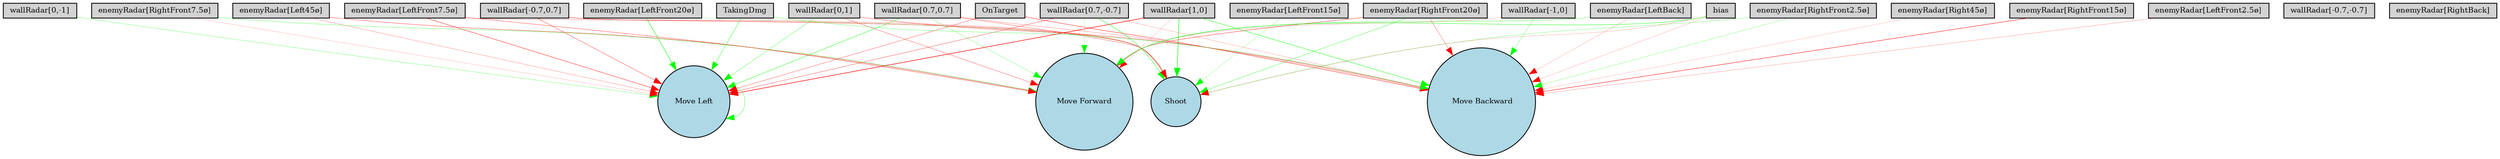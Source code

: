 digraph {
	node [fontsize=9 height=0.2 shape=circle width=0.2]
	"wallRadar[1,0]" [fillcolor=lightgray shape=box style=filled]
	"wallRadar[0,1]" [fillcolor=lightgray shape=box style=filled]
	"wallRadar[-1,0]" [fillcolor=lightgray shape=box style=filled]
	"wallRadar[0,-1]" [fillcolor=lightgray shape=box style=filled]
	"wallRadar[0.7,0.7]" [fillcolor=lightgray shape=box style=filled]
	"wallRadar[-0.7,0.7]" [fillcolor=lightgray shape=box style=filled]
	"wallRadar[-0.7,-0.7]" [fillcolor=lightgray shape=box style=filled]
	"wallRadar[0.7,-0.7]" [fillcolor=lightgray shape=box style=filled]
	"enemyRadar[RightBack]" [fillcolor=lightgray shape=box style=filled]
	"enemyRadar[LeftBack]" [fillcolor=lightgray shape=box style=filled]
	"enemyRadar[Right45ø]" [fillcolor=lightgray shape=box style=filled]
	"enemyRadar[Left45ø]" [fillcolor=lightgray shape=box style=filled]
	"enemyRadar[RightFront20ø]" [fillcolor=lightgray shape=box style=filled]
	"enemyRadar[LeftFront20ø]" [fillcolor=lightgray shape=box style=filled]
	"enemyRadar[RightFront15ø]" [fillcolor=lightgray shape=box style=filled]
	"enemyRadar[LeftFront15ø]" [fillcolor=lightgray shape=box style=filled]
	"enemyRadar[RightFront7.5ø]" [fillcolor=lightgray shape=box style=filled]
	"enemyRadar[LeftFront7.5ø]" [fillcolor=lightgray shape=box style=filled]
	"enemyRadar[RightFront2.5ø]" [fillcolor=lightgray shape=box style=filled]
	"enemyRadar[LeftFront2.5ø]" [fillcolor=lightgray shape=box style=filled]
	OnTarget [fillcolor=lightgray shape=box style=filled]
	TakingDmg [fillcolor=lightgray shape=box style=filled]
	bias [fillcolor=lightgray shape=box style=filled]
	Shoot [fillcolor=lightblue style=filled]
	"Move Forward" [fillcolor=lightblue style=filled]
	" Move Backward" [fillcolor=lightblue style=filled]
	"Move Left" [fillcolor=lightblue style=filled]
	"wallRadar[-1,0]" -> "Move Forward" [color=red penwidth=0.16762149389216865 style=solid]
	"wallRadar[0.7,-0.7]" -> " Move Backward" [color=red penwidth=0.16227117247105155 style=solid]
	"wallRadar[0.7,0.7]" -> "Move Forward" [color=green penwidth=0.22817570467963053 style=solid]
	"enemyRadar[RightFront7.5ø]" -> "Move Left" [color=red penwidth=0.12910188604222458 style=solid]
	"wallRadar[0.7,0.7]" -> " Move Backward" [color=red penwidth=0.20324926944328164 style=solid]
	"wallRadar[-0.7,0.7]" -> Shoot [color=red penwidth=0.40985627737866803 style=solid]
	"enemyRadar[LeftFront20ø]" -> "Move Left" [color=green penwidth=0.5294776975976693 style=solid]
	"wallRadar[0.7,-0.7]" -> "Move Left" [color=red penwidth=0.2989524201593655 style=solid]
	bias -> "Move Forward" [color=green penwidth=0.4082374927104414 style=solid]
	"enemyRadar[RightFront20ø]" -> "Move Forward" [color=red penwidth=0.37083624466860476 style=solid]
	TakingDmg -> "Move Left" [color=green penwidth=0.3862371224828456 style=solid]
	bias -> " Move Backward" [color=red penwidth=0.1391084822638624 style=solid]
	"enemyRadar[LeftFront20ø]" -> Shoot [color=green penwidth=0.15139009627160463 style=solid]
	"wallRadar[1,0]" -> Shoot [color=green penwidth=0.6003701544595729 style=solid]
	"enemyRadar[Left45ø]" -> "Move Forward" [color=red penwidth=0.3378501596315876 style=solid]
	"enemyRadar[RightFront7.5ø]" -> "Move Forward" [color=green penwidth=0.2772745341501141 style=solid]
	"wallRadar[0,1]" -> "Move Left" [color=green penwidth=0.29239747796034055 style=solid]
	"enemyRadar[LeftFront7.5ø]" -> "Move Left" [color=red penwidth=0.40494837470107714 style=solid]
	OnTarget -> " Move Backward" [color=red penwidth=0.4109157176477416 style=solid]
	"wallRadar[0.7,0.7]" -> Shoot [color=red penwidth=0.27496243557901745 style=solid]
	"enemyRadar[RightFront2.5ø]" -> " Move Backward" [color=green penwidth=0.21380348135180374 style=solid]
	"enemyRadar[Right45ø]" -> " Move Backward" [color=red penwidth=0.12561558133391856 style=solid]
	"Move Left" -> "Move Left" [color=green penwidth=0.33184569926942786 style=solid]
	"enemyRadar[LeftBack]" -> " Move Backward" [color=red penwidth=0.14786058905538205 style=solid]
	"wallRadar[0,-1]" -> "Move Left" [color=green penwidth=0.24555211501436489 style=solid]
	"wallRadar[0.7,0.7]" -> "Move Left" [color=green penwidth=0.40332989269137687 style=solid]
	OnTarget -> "Move Left" [color=red penwidth=0.27568242074122895 style=solid]
	"wallRadar[0.7,-0.7]" -> Shoot [color=green penwidth=0.4236654567893433 style=solid]
	TakingDmg -> " Move Backward" [color=green penwidth=0.25963793705334204 style=solid]
	"wallRadar[1,0]" -> " Move Backward" [color=green penwidth=0.4412304991025131 style=solid]
	"wallRadar[0.7,-0.7]" -> "Move Forward" [color=green penwidth=0.17299516460438774 style=solid]
	"enemyRadar[LeftFront2.5ø]" -> " Move Backward" [color=red penwidth=0.18267002552822456 style=solid]
	"wallRadar[1,0]" -> "Move Left" [color=red penwidth=0.6379151674565863 style=solid]
	bias -> Shoot [color=red penwidth=0.14723498056332307 style=solid]
	"enemyRadar[Left45ø]" -> "Move Left" [color=red penwidth=0.20170139866066755 style=solid]
	"enemyRadar[LeftFront7.5ø]" -> "Move Forward" [color=red penwidth=0.32413266751065917 style=solid]
	"wallRadar[-1,0]" -> " Move Backward" [color=green penwidth=0.25203012990415175 style=solid]
	"enemyRadar[RightFront20ø]" -> Shoot [color=green penwidth=0.31427707310822767 style=solid]
	"enemyRadar[RightFront20ø]" -> " Move Backward" [color=red penwidth=0.26503665414149596 style=solid]
	"wallRadar[0,1]" -> " Move Backward" [color=red penwidth=0.33470105939708206 style=solid]
	"enemyRadar[RightFront15ø]" -> " Move Backward" [color=red penwidth=0.46906581110441203 style=solid]
	"enemyRadar[LeftFront15ø]" -> Shoot [color=green penwidth=0.1826669023248193 style=solid]
	"enemyRadar[LeftBack]" -> "Move Forward" [color=green penwidth=0.2993181218725576 style=solid]
	"wallRadar[0,1]" -> "Move Forward" [color=red penwidth=0.2790862592137109 style=solid]
	"enemyRadar[LeftFront7.5ø]" -> Shoot [color=red penwidth=0.22333619093905271 style=solid]
	"wallRadar[1,0]" -> "Move Forward" [color=red penwidth=0.1189533899649614 style=solid]
	"enemyRadar[RightFront2.5ø]" -> Shoot [color=green penwidth=0.22974675476035467 style=solid]
	"wallRadar[-0.7,0.7]" -> "Move Left" [color=red penwidth=0.3121952583686388 style=solid]
}
